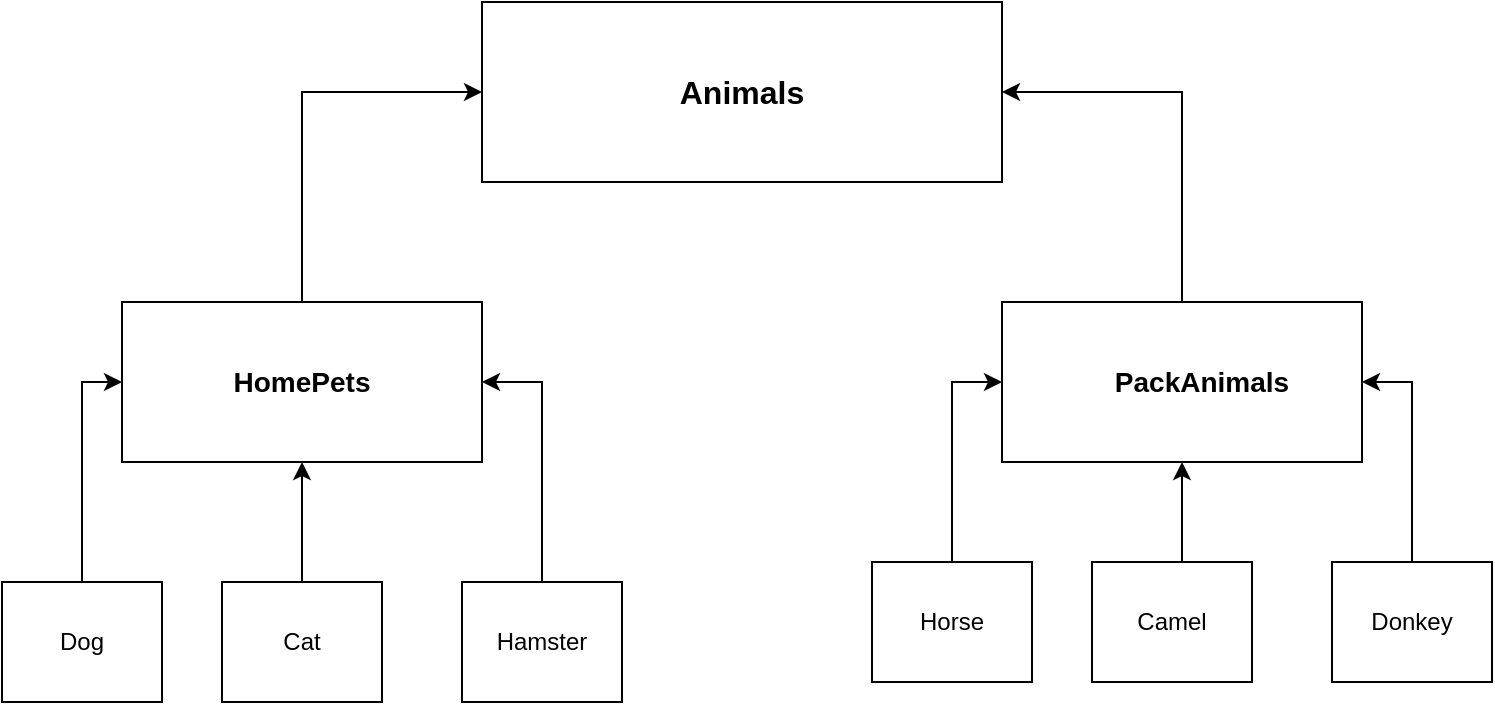 <mxfile version="22.1.14" type="device">
  <diagram name="Страница — 1" id="eSS8G1OzA7Nil_uo31Kw">
    <mxGraphModel dx="1358" dy="875" grid="1" gridSize="10" guides="1" tooltips="1" connect="1" arrows="1" fold="1" page="1" pageScale="1" pageWidth="827" pageHeight="1169" math="0" shadow="0">
      <root>
        <mxCell id="0" />
        <mxCell id="1" parent="0" />
        <mxCell id="-Xou4Ena4xSTmIz7CWnV-43" value="" style="group" parent="1" vertex="1" connectable="0">
          <mxGeometry x="20" y="140" width="745" height="350" as="geometry" />
        </mxCell>
        <mxCell id="-Xou4Ena4xSTmIz7CWnV-1" value="" style="rounded=0;whiteSpace=wrap;html=1;" parent="-Xou4Ena4xSTmIz7CWnV-43" vertex="1">
          <mxGeometry x="240" width="260" height="90" as="geometry" />
        </mxCell>
        <mxCell id="-Xou4Ena4xSTmIz7CWnV-2" value="&lt;b style=&quot;font-size: 16px;&quot;&gt;Animals&lt;/b&gt;" style="text;html=1;strokeColor=none;fillColor=none;align=center;verticalAlign=middle;whiteSpace=wrap;rounded=0;" parent="-Xou4Ena4xSTmIz7CWnV-43" vertex="1">
          <mxGeometry x="340" y="27.5" width="60" height="35" as="geometry" />
        </mxCell>
        <mxCell id="-Xou4Ena4xSTmIz7CWnV-11" value="" style="edgeStyle=orthogonalEdgeStyle;rounded=0;orthogonalLoop=1;jettySize=auto;html=1;exitX=0.5;exitY=0;exitDx=0;exitDy=0;entryX=0;entryY=0.5;entryDx=0;entryDy=0;" parent="-Xou4Ena4xSTmIz7CWnV-43" source="-Xou4Ena4xSTmIz7CWnV-4" target="-Xou4Ena4xSTmIz7CWnV-1" edge="1">
          <mxGeometry relative="1" as="geometry" />
        </mxCell>
        <mxCell id="-Xou4Ena4xSTmIz7CWnV-4" value="" style="rounded=0;whiteSpace=wrap;html=1;" parent="-Xou4Ena4xSTmIz7CWnV-43" vertex="1">
          <mxGeometry x="60" y="150" width="180" height="80" as="geometry" />
        </mxCell>
        <mxCell id="-Xou4Ena4xSTmIz7CWnV-12" style="edgeStyle=orthogonalEdgeStyle;rounded=0;orthogonalLoop=1;jettySize=auto;html=1;exitX=0.5;exitY=0;exitDx=0;exitDy=0;entryX=1;entryY=0.5;entryDx=0;entryDy=0;" parent="-Xou4Ena4xSTmIz7CWnV-43" source="-Xou4Ena4xSTmIz7CWnV-5" target="-Xou4Ena4xSTmIz7CWnV-1" edge="1">
          <mxGeometry relative="1" as="geometry" />
        </mxCell>
        <mxCell id="-Xou4Ena4xSTmIz7CWnV-5" value="" style="rounded=0;whiteSpace=wrap;html=1;" parent="-Xou4Ena4xSTmIz7CWnV-43" vertex="1">
          <mxGeometry x="500" y="150" width="180" height="80" as="geometry" />
        </mxCell>
        <mxCell id="-Xou4Ena4xSTmIz7CWnV-6" value="&lt;b&gt;&lt;font style=&quot;font-size: 14px;&quot;&gt;HomePets&lt;/font&gt;&lt;/b&gt;" style="text;html=1;strokeColor=none;fillColor=none;align=center;verticalAlign=middle;whiteSpace=wrap;rounded=0;" parent="-Xou4Ena4xSTmIz7CWnV-43" vertex="1">
          <mxGeometry x="120" y="175" width="60" height="30" as="geometry" />
        </mxCell>
        <mxCell id="-Xou4Ena4xSTmIz7CWnV-7" value="&lt;span style=&quot;font-size: 14px;&quot;&gt;&lt;b&gt;PackAnimals&lt;/b&gt;&lt;/span&gt;" style="text;html=1;strokeColor=none;fillColor=none;align=center;verticalAlign=middle;whiteSpace=wrap;rounded=0;" parent="-Xou4Ena4xSTmIz7CWnV-43" vertex="1">
          <mxGeometry x="570" y="175" width="60" height="30" as="geometry" />
        </mxCell>
        <mxCell id="-Xou4Ena4xSTmIz7CWnV-16" style="edgeStyle=orthogonalEdgeStyle;rounded=0;orthogonalLoop=1;jettySize=auto;html=1;exitX=0.5;exitY=0;exitDx=0;exitDy=0;entryX=0;entryY=0.5;entryDx=0;entryDy=0;" parent="-Xou4Ena4xSTmIz7CWnV-43" source="-Xou4Ena4xSTmIz7CWnV-13" target="-Xou4Ena4xSTmIz7CWnV-4" edge="1">
          <mxGeometry relative="1" as="geometry" />
        </mxCell>
        <mxCell id="-Xou4Ena4xSTmIz7CWnV-13" value="" style="rounded=0;whiteSpace=wrap;html=1;" parent="-Xou4Ena4xSTmIz7CWnV-43" vertex="1">
          <mxGeometry y="290" width="80" height="60" as="geometry" />
        </mxCell>
        <mxCell id="-Xou4Ena4xSTmIz7CWnV-18" style="edgeStyle=orthogonalEdgeStyle;rounded=0;orthogonalLoop=1;jettySize=auto;html=1;exitX=0.5;exitY=0;exitDx=0;exitDy=0;entryX=1;entryY=0.5;entryDx=0;entryDy=0;" parent="-Xou4Ena4xSTmIz7CWnV-43" source="-Xou4Ena4xSTmIz7CWnV-14" target="-Xou4Ena4xSTmIz7CWnV-4" edge="1">
          <mxGeometry relative="1" as="geometry" />
        </mxCell>
        <mxCell id="-Xou4Ena4xSTmIz7CWnV-14" value="" style="rounded=0;whiteSpace=wrap;html=1;" parent="-Xou4Ena4xSTmIz7CWnV-43" vertex="1">
          <mxGeometry x="230" y="290" width="80" height="60" as="geometry" />
        </mxCell>
        <mxCell id="-Xou4Ena4xSTmIz7CWnV-17" style="edgeStyle=orthogonalEdgeStyle;rounded=0;orthogonalLoop=1;jettySize=auto;html=1;exitX=0.5;exitY=0;exitDx=0;exitDy=0;entryX=0.5;entryY=1;entryDx=0;entryDy=0;" parent="-Xou4Ena4xSTmIz7CWnV-43" source="-Xou4Ena4xSTmIz7CWnV-15" target="-Xou4Ena4xSTmIz7CWnV-4" edge="1">
          <mxGeometry relative="1" as="geometry" />
        </mxCell>
        <mxCell id="-Xou4Ena4xSTmIz7CWnV-15" value="" style="rounded=0;whiteSpace=wrap;html=1;" parent="-Xou4Ena4xSTmIz7CWnV-43" vertex="1">
          <mxGeometry x="110" y="290" width="80" height="60" as="geometry" />
        </mxCell>
        <mxCell id="-Xou4Ena4xSTmIz7CWnV-27" style="edgeStyle=orthogonalEdgeStyle;rounded=0;orthogonalLoop=1;jettySize=auto;html=1;exitX=0.5;exitY=0;exitDx=0;exitDy=0;entryX=0;entryY=0.5;entryDx=0;entryDy=0;" parent="-Xou4Ena4xSTmIz7CWnV-43" source="-Xou4Ena4xSTmIz7CWnV-19" target="-Xou4Ena4xSTmIz7CWnV-5" edge="1">
          <mxGeometry relative="1" as="geometry" />
        </mxCell>
        <mxCell id="-Xou4Ena4xSTmIz7CWnV-19" value="" style="rounded=0;whiteSpace=wrap;html=1;" parent="-Xou4Ena4xSTmIz7CWnV-43" vertex="1">
          <mxGeometry x="435" y="280" width="80" height="60" as="geometry" />
        </mxCell>
        <mxCell id="-Xou4Ena4xSTmIz7CWnV-26" style="edgeStyle=orthogonalEdgeStyle;rounded=0;orthogonalLoop=1;jettySize=auto;html=1;exitX=0.5;exitY=0;exitDx=0;exitDy=0;entryX=1;entryY=0.5;entryDx=0;entryDy=0;" parent="-Xou4Ena4xSTmIz7CWnV-43" source="-Xou4Ena4xSTmIz7CWnV-20" target="-Xou4Ena4xSTmIz7CWnV-5" edge="1">
          <mxGeometry relative="1" as="geometry" />
        </mxCell>
        <mxCell id="-Xou4Ena4xSTmIz7CWnV-20" value="" style="rounded=0;whiteSpace=wrap;html=1;" parent="-Xou4Ena4xSTmIz7CWnV-43" vertex="1">
          <mxGeometry x="665" y="280" width="80" height="60" as="geometry" />
        </mxCell>
        <mxCell id="-Xou4Ena4xSTmIz7CWnV-25" style="edgeStyle=orthogonalEdgeStyle;rounded=0;orthogonalLoop=1;jettySize=auto;html=1;exitX=0.5;exitY=0;exitDx=0;exitDy=0;entryX=0.5;entryY=1;entryDx=0;entryDy=0;" parent="-Xou4Ena4xSTmIz7CWnV-43" source="-Xou4Ena4xSTmIz7CWnV-21" target="-Xou4Ena4xSTmIz7CWnV-5" edge="1">
          <mxGeometry relative="1" as="geometry">
            <Array as="points">
              <mxPoint x="590" y="280" />
            </Array>
          </mxGeometry>
        </mxCell>
        <mxCell id="-Xou4Ena4xSTmIz7CWnV-21" value="" style="rounded=0;whiteSpace=wrap;html=1;" parent="-Xou4Ena4xSTmIz7CWnV-43" vertex="1">
          <mxGeometry x="545" y="280" width="80" height="60" as="geometry" />
        </mxCell>
        <mxCell id="-Xou4Ena4xSTmIz7CWnV-28" value="Dog" style="text;html=1;strokeColor=none;fillColor=none;align=center;verticalAlign=middle;whiteSpace=wrap;rounded=0;" parent="-Xou4Ena4xSTmIz7CWnV-43" vertex="1">
          <mxGeometry x="10" y="305" width="60" height="30" as="geometry" />
        </mxCell>
        <mxCell id="-Xou4Ena4xSTmIz7CWnV-29" value="Cat" style="text;html=1;strokeColor=none;fillColor=none;align=center;verticalAlign=middle;whiteSpace=wrap;rounded=0;" parent="-Xou4Ena4xSTmIz7CWnV-43" vertex="1">
          <mxGeometry x="120" y="305" width="60" height="30" as="geometry" />
        </mxCell>
        <mxCell id="-Xou4Ena4xSTmIz7CWnV-30" value="Hamster" style="text;html=1;strokeColor=none;fillColor=none;align=center;verticalAlign=middle;whiteSpace=wrap;rounded=0;" parent="-Xou4Ena4xSTmIz7CWnV-43" vertex="1">
          <mxGeometry x="240" y="305" width="60" height="30" as="geometry" />
        </mxCell>
        <mxCell id="-Xou4Ena4xSTmIz7CWnV-32" value="Horse" style="text;html=1;strokeColor=none;fillColor=none;align=center;verticalAlign=middle;whiteSpace=wrap;rounded=0;" parent="-Xou4Ena4xSTmIz7CWnV-43" vertex="1">
          <mxGeometry x="445" y="295" width="60" height="30" as="geometry" />
        </mxCell>
        <mxCell id="-Xou4Ena4xSTmIz7CWnV-33" value="Camel" style="text;html=1;strokeColor=none;fillColor=none;align=center;verticalAlign=middle;whiteSpace=wrap;rounded=0;" parent="-Xou4Ena4xSTmIz7CWnV-43" vertex="1">
          <mxGeometry x="555" y="295" width="60" height="30" as="geometry" />
        </mxCell>
        <mxCell id="-Xou4Ena4xSTmIz7CWnV-34" value="Donkey" style="text;html=1;strokeColor=none;fillColor=none;align=center;verticalAlign=middle;whiteSpace=wrap;rounded=0;" parent="-Xou4Ena4xSTmIz7CWnV-43" vertex="1">
          <mxGeometry x="675" y="295" width="60" height="30" as="geometry" />
        </mxCell>
      </root>
    </mxGraphModel>
  </diagram>
</mxfile>
